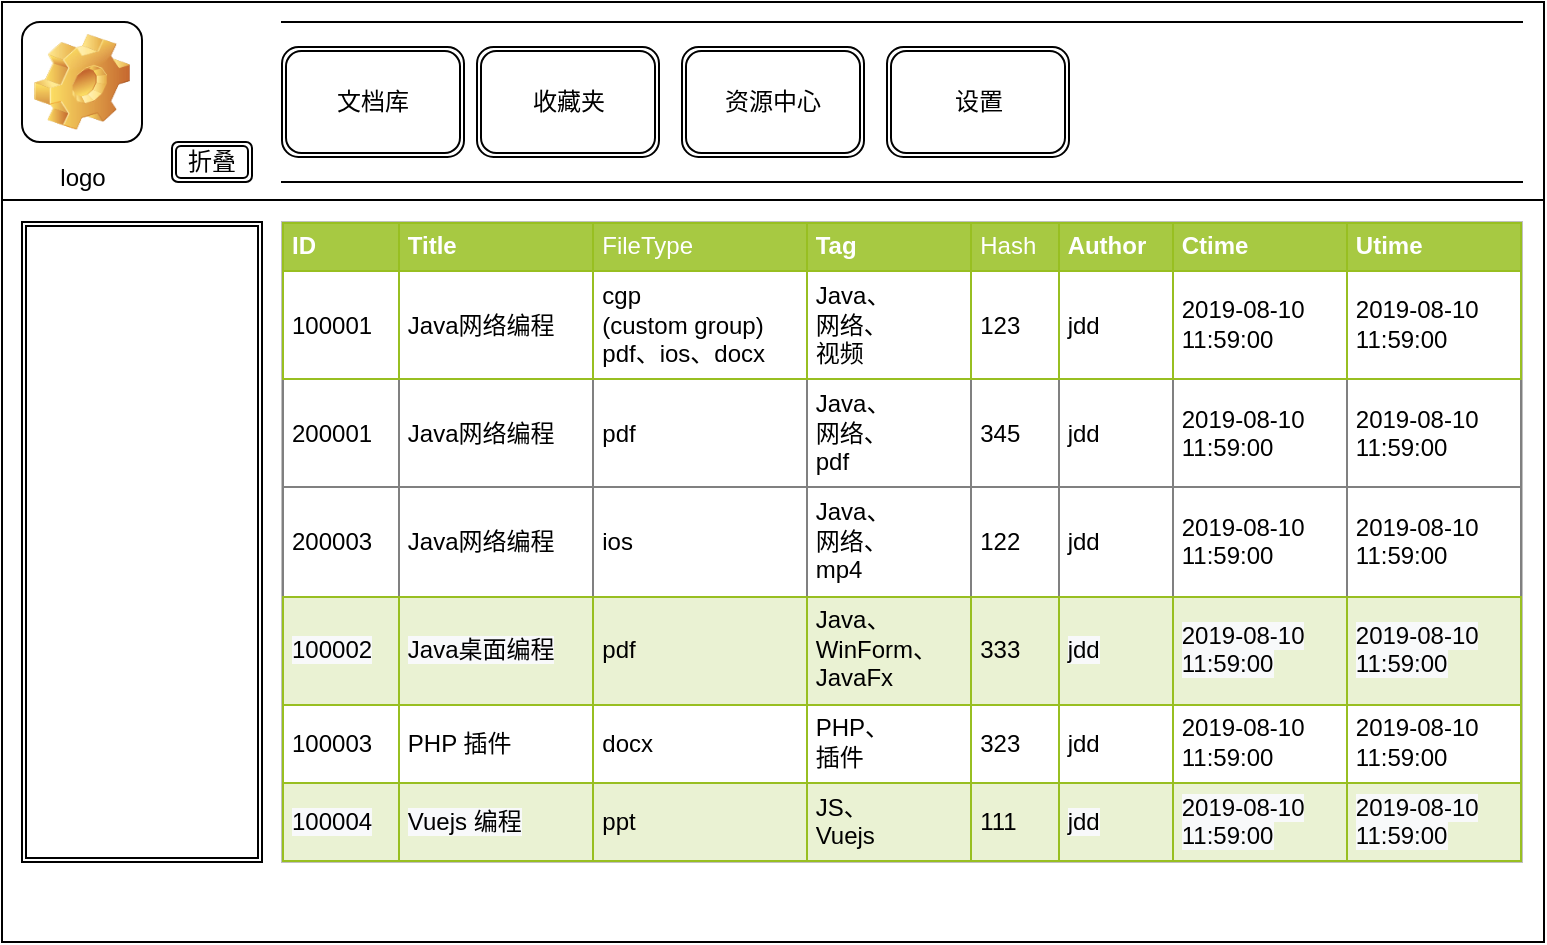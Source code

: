 <mxfile version="11.1.4" type="device"><diagram id="Zn7sY86oZThBvHaK9mid" name="第 1 页"><mxGraphModel dx="844" dy="512" grid="1" gridSize="10" guides="1" tooltips="1" connect="1" arrows="1" fold="1" page="1" pageScale="1" pageWidth="827" pageHeight="1169" math="0" shadow="0"><root><mxCell id="0"/><mxCell id="1" parent="0"/><mxCell id="S0DXi43x1nauS8qH-jvp-11" value="" style="swimlane;startSize=99;resizeWidth=0;" parent="1" vertex="1"><mxGeometry x="39" y="10" width="771" height="470" as="geometry"><mxRectangle y="30" width="80" height="23" as="alternateBounds"/></mxGeometry></mxCell><mxCell id="S0DXi43x1nauS8qH-jvp-5" value="" style="shape=partialRectangle;whiteSpace=wrap;html=1;left=0;right=0;fillColor=none;" parent="S0DXi43x1nauS8qH-jvp-11" vertex="1"><mxGeometry x="140" y="10" width="620" height="80" as="geometry"/></mxCell><mxCell id="S0DXi43x1nauS8qH-jvp-13" value="文档库" style="shape=ext;double=1;rounded=1;whiteSpace=wrap;html=1;" parent="S0DXi43x1nauS8qH-jvp-11" vertex="1"><mxGeometry x="140" y="22.5" width="91" height="55" as="geometry"/></mxCell><mxCell id="S0DXi43x1nauS8qH-jvp-14" value="收藏夹" style="shape=ext;double=1;rounded=1;whiteSpace=wrap;html=1;" parent="S0DXi43x1nauS8qH-jvp-11" vertex="1"><mxGeometry x="237.5" y="22.5" width="91" height="55" as="geometry"/></mxCell><mxCell id="S0DXi43x1nauS8qH-jvp-15" value="资源中心" style="shape=ext;double=1;rounded=1;whiteSpace=wrap;html=1;" parent="S0DXi43x1nauS8qH-jvp-11" vertex="1"><mxGeometry x="340" y="22.5" width="91" height="55" as="geometry"/></mxCell><mxCell id="S0DXi43x1nauS8qH-jvp-16" value="设置" style="shape=ext;double=1;rounded=1;whiteSpace=wrap;html=1;" parent="S0DXi43x1nauS8qH-jvp-11" vertex="1"><mxGeometry x="442.5" y="22.5" width="91" height="55" as="geometry"/></mxCell><mxCell id="S0DXi43x1nauS8qH-jvp-20" value="" style="shape=ext;double=1;rounded=0;whiteSpace=wrap;html=1;" parent="S0DXi43x1nauS8qH-jvp-11" vertex="1"><mxGeometry x="10" y="110" width="120" height="320" as="geometry"/></mxCell><object label="&lt;table border=&quot;1&quot; width=&quot;100%&quot; cellpadding=&quot;4&quot; style=&quot;width: 100% ; height: 100% ; border-collapse: collapse&quot;&gt;&lt;tbody&gt;&lt;tr style=&quot;background-color: #a7c942 ; color: #ffffff ; border: 1px solid #98bf21&quot;&gt;&lt;th align=&quot;left&quot;&gt;ID&lt;/th&gt;&lt;td&gt;&lt;span style=&quot;font-weight: 700&quot;&gt;Title&lt;/span&gt;&lt;br&gt;&lt;/td&gt;&lt;td&gt;FileType&lt;/td&gt;&lt;td&gt;&lt;span style=&quot;font-weight: 700&quot;&gt;Tag&lt;/span&gt;&lt;br&gt;&lt;/td&gt;&lt;td&gt;Hash&lt;/td&gt;&lt;td&gt;&lt;span style=&quot;font-weight: 700&quot;&gt;Author&lt;/span&gt;&lt;br&gt;&lt;/td&gt;&lt;td&gt;&lt;span style=&quot;font-weight: 700&quot;&gt;Ctime&lt;/span&gt;&lt;br&gt;&lt;/td&gt;&lt;th align=&quot;left&quot;&gt;Utime&lt;br&gt;&lt;/th&gt;&lt;/tr&gt;&lt;tr style=&quot;border: 1px solid #98bf21&quot;&gt;&lt;td&gt;100001&lt;/td&gt;&lt;td&gt;Java网络编程&lt;/td&gt;&lt;td&gt;cgp&lt;br&gt;(custom group)&lt;br&gt;pdf、ios、docx&lt;br&gt;&lt;/td&gt;&lt;td&gt;Java、&lt;br&gt;网络、&lt;br&gt;视频&lt;br&gt;&lt;/td&gt;&lt;td&gt;123&lt;/td&gt;&lt;td&gt;jdd&lt;br&gt;&lt;/td&gt;&lt;td&gt;2019-08-10 &lt;br&gt;11:59:00&lt;br&gt;&lt;/td&gt;&lt;td&gt;2019-08-10 &lt;br&gt;11:59:00&lt;/td&gt;&lt;/tr&gt;&lt;tr&gt;&lt;td&gt;200001&lt;br&gt;&lt;/td&gt;&lt;td&gt;Java网络编程&lt;/td&gt;&lt;td&gt;pdf&lt;/td&gt;&lt;td&gt;Java、&lt;br&gt;网络、&lt;br&gt;pdf&lt;/td&gt;&lt;td&gt;345&lt;/td&gt;&lt;td&gt;jdd&lt;/td&gt;&lt;td&gt;2019-08-10&amp;nbsp;&lt;br&gt;11:59:00&lt;br&gt;&lt;/td&gt;&lt;td&gt;2019-08-10&amp;nbsp;&lt;br&gt;11:59:00&lt;br&gt;&lt;/td&gt;&lt;/tr&gt;&lt;tr&gt;&lt;td&gt;200003&lt;br&gt;&lt;/td&gt;&lt;td&gt;Java网络编程&lt;br&gt;&lt;/td&gt;&lt;td&gt;ios&lt;/td&gt;&lt;td&gt;Java、&lt;br&gt;网络、&lt;br&gt;mp4&lt;/td&gt;&lt;td&gt;122&lt;/td&gt;&lt;td&gt;jdd&lt;/td&gt;&lt;td&gt;2019-08-10&amp;nbsp;&lt;br&gt;11:59:00&lt;br&gt;&lt;/td&gt;&lt;td&gt;2019-08-10&amp;nbsp;&lt;br&gt;11:59:00&lt;br&gt;&lt;/td&gt;&lt;/tr&gt;&lt;tr style=&quot;background-color: #eaf2d3 ; border: 1px solid #98bf21&quot;&gt;&lt;td&gt;&lt;span style=&quot;background-color: rgb(248 , 249 , 250)&quot;&gt;100002&lt;/span&gt;&lt;/td&gt;&lt;td&gt;&lt;span style=&quot;background-color: rgb(248 , 249 , 250)&quot;&gt;Java桌面编程&lt;/span&gt;&lt;br&gt;&lt;/td&gt;&lt;td&gt;pdf&lt;/td&gt;&lt;td&gt;Java、&lt;br&gt;WinForm、&lt;br&gt;JavaFx&lt;/td&gt;&lt;td&gt;333&lt;/td&gt;&lt;td&gt;&lt;span style=&quot;background-color: rgb(248 , 249 , 250)&quot;&gt;jdd&lt;/span&gt;&lt;br&gt;&lt;/td&gt;&lt;td&gt;&lt;span style=&quot;background-color: rgb(248 , 249 , 250)&quot;&gt;2019-08-10 &lt;br&gt;11:59:00&lt;/span&gt;&lt;br&gt;&lt;/td&gt;&lt;td&gt;&lt;span style=&quot;background-color: rgb(248 , 249 , 250)&quot;&gt;2019-08-10 &lt;br&gt;11:59:00&lt;/span&gt;&lt;br&gt;&lt;/td&gt;&lt;/tr&gt;&lt;tr style=&quot;border: 1px solid #98bf21&quot;&gt;&lt;td&gt;100003&lt;/td&gt;&lt;td&gt;PHP 插件&lt;/td&gt;&lt;td&gt;docx&lt;/td&gt;&lt;td&gt;PHP、&lt;br&gt;插件&lt;/td&gt;&lt;td&gt;323&lt;/td&gt;&lt;td&gt;jdd&lt;br&gt;&lt;/td&gt;&lt;td&gt;2019-08-10 &lt;br&gt;11:59:00&lt;br&gt;&lt;/td&gt;&lt;td&gt;2019-08-10 &lt;br&gt;11:59:00&lt;br&gt;&lt;/td&gt;&lt;/tr&gt;&lt;tr style=&quot;background-color: #eaf2d3 ; border: 1px solid #98bf21&quot;&gt;&lt;td&gt;&lt;span style=&quot;background-color: rgb(248 , 249 , 250)&quot;&gt;100004&lt;/span&gt;&lt;br&gt;&lt;/td&gt;&lt;td&gt;&lt;span style=&quot;background-color: rgb(248 , 249 , 250)&quot;&gt;Vuejs 编程&lt;/span&gt;&lt;/td&gt;&lt;td&gt;ppt&lt;/td&gt;&lt;td&gt;JS、&lt;br&gt;Vuejs&lt;br&gt;&lt;/td&gt;&lt;td&gt;111&lt;/td&gt;&lt;td&gt;&lt;span style=&quot;background-color: rgb(248 , 249 , 250)&quot;&gt;jdd&lt;/span&gt;&lt;br&gt;&lt;/td&gt;&lt;td&gt;&lt;span style=&quot;background-color: rgb(248 , 249 , 250)&quot;&gt;2019-08-10 &lt;br&gt;11:59:00&lt;/span&gt;&lt;br&gt;&lt;/td&gt;&lt;td&gt;&lt;span style=&quot;background-color: rgb(248 , 249 , 250)&quot;&gt;2019-08-10 &lt;br&gt;11:59:00&lt;/span&gt;&lt;br&gt;&lt;/td&gt;&lt;/tr&gt;&lt;/tbody&gt;&lt;/table&gt;" a1="" a2="" a3="" a4="" id="S0DXi43x1nauS8qH-jvp-23"><mxCell style="text;html=1;strokeColor=#c0c0c0;fillColor=#ffffff;overflow=fill;rounded=0;labelBackgroundColor=none;imageAspect=1;" parent="S0DXi43x1nauS8qH-jvp-11" vertex="1"><mxGeometry x="140" y="110" width="620" height="320" as="geometry"/></mxCell></object><mxCell id="S0DXi43x1nauS8qH-jvp-6" value="logo" style="icon;html=1;image=img/clipart/Gear_128x128.png" parent="1" vertex="1"><mxGeometry x="49" y="20" width="60" height="60" as="geometry"/></mxCell><mxCell id="S0DXi43x1nauS8qH-jvp-10" value="折叠" style="shape=ext;double=1;rounded=1;whiteSpace=wrap;html=1;" parent="1" vertex="1"><mxGeometry x="124" y="80" width="40" height="20" as="geometry"/></mxCell></root></mxGraphModel></diagram></mxfile>